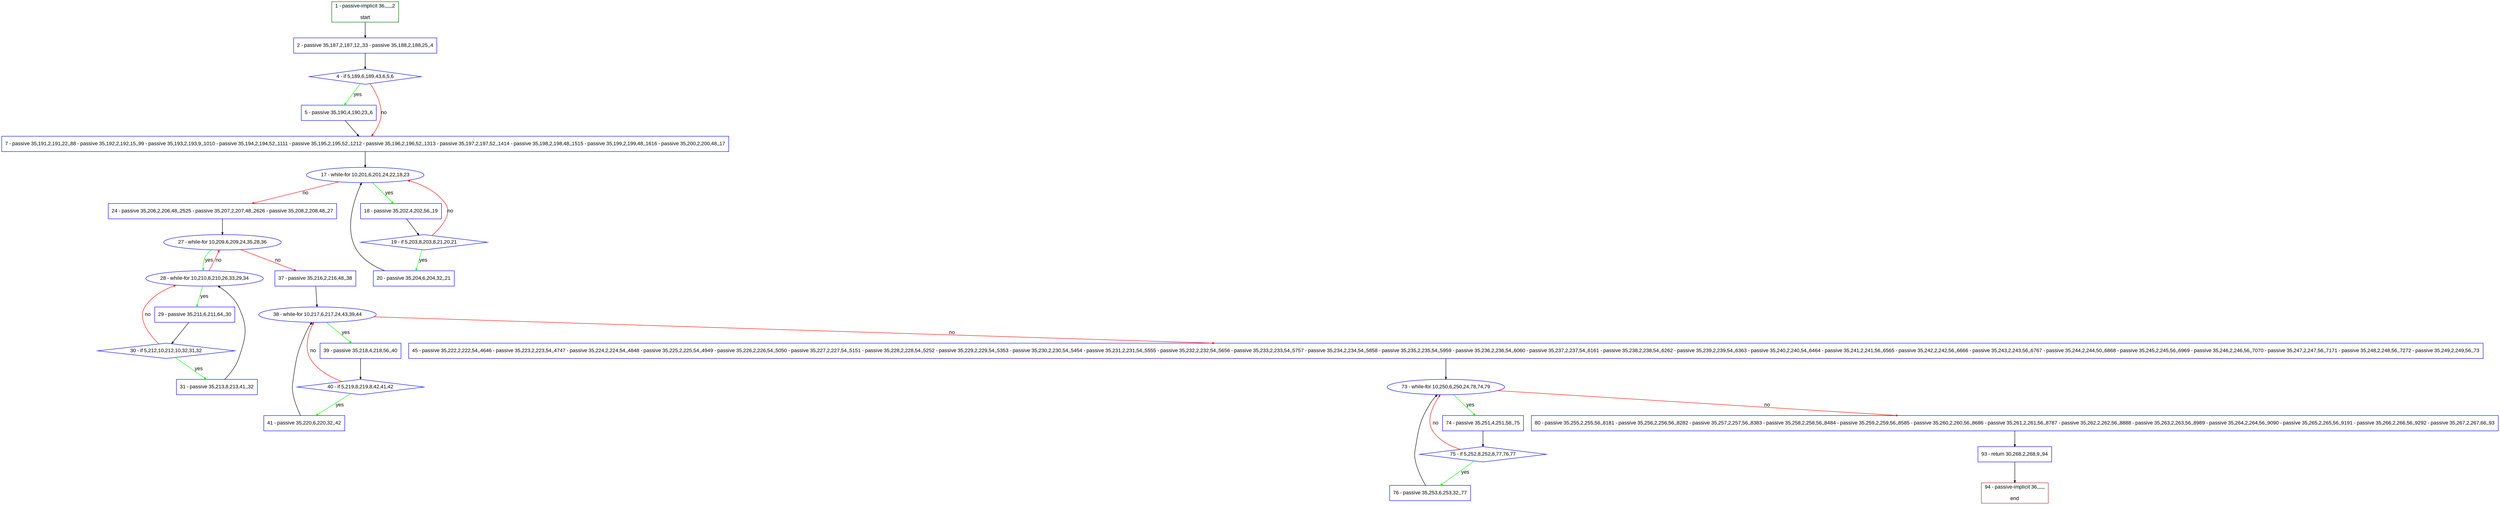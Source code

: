 digraph "" {
  graph [pack="true", label="", fontsize="12", packmode="clust", fontname="Arial", fillcolor="#FFFFCC", bgcolor="white", style="rounded,filled", compound="true"];
  node [node_initialized="no", label="", color="grey", fontsize="12", fillcolor="white", fontname="Arial", style="filled", shape="rectangle", compound="true", fixedsize="false"];
  edge [fontcolor="black", arrowhead="normal", arrowtail="none", arrowsize="0.5", ltail="", label="", color="black", fontsize="12", lhead="", fontname="Arial", dir="forward", compound="true"];
  __N1 [label="2 - passive 35,187,2,187,12,,33 - passive 35,188,2,188,25,,4", color="#0000ff", fillcolor="#ffffff", style="filled", shape="box"];
  __N2 [label="1 - passive-implicit 36,,,,,,2\n\nstart", color="#006400", fillcolor="#ffffff", style="filled", shape="box"];
  __N3 [label="4 - if 5,189,6,189,43,6,5,6", color="#0000ff", fillcolor="#ffffff", style="filled", shape="diamond"];
  __N4 [label="5 - passive 35,190,4,190,23,,6", color="#0000ff", fillcolor="#ffffff", style="filled", shape="box"];
  __N5 [label="7 - passive 35,191,2,191,22,,88 - passive 35,192,2,192,15,,99 - passive 35,193,2,193,9,,1010 - passive 35,194,2,194,52,,1111 - passive 35,195,2,195,52,,1212 - passive 35,196,2,196,52,,1313 - passive 35,197,2,197,52,,1414 - passive 35,198,2,198,48,,1515 - passive 35,199,2,199,48,,1616 - passive 35,200,2,200,48,,17", color="#0000ff", fillcolor="#ffffff", style="filled", shape="box"];
  __N6 [label="17 - while-for 10,201,6,201,24,22,18,23", color="#0000ff", fillcolor="#ffffff", style="filled", shape="oval"];
  __N7 [label="18 - passive 35,202,4,202,56,,19", color="#0000ff", fillcolor="#ffffff", style="filled", shape="box"];
  __N8 [label="24 - passive 35,206,2,206,48,,2525 - passive 35,207,2,207,48,,2626 - passive 35,208,2,208,48,,27", color="#0000ff", fillcolor="#ffffff", style="filled", shape="box"];
  __N9 [label="19 - if 5,203,8,203,8,21,20,21", color="#0000ff", fillcolor="#ffffff", style="filled", shape="diamond"];
  __N10 [label="20 - passive 35,204,6,204,32,,21", color="#0000ff", fillcolor="#ffffff", style="filled", shape="box"];
  __N11 [label="27 - while-for 10,209,6,209,24,35,28,36", color="#0000ff", fillcolor="#ffffff", style="filled", shape="oval"];
  __N12 [label="28 - while-for 10,210,8,210,26,33,29,34", color="#0000ff", fillcolor="#ffffff", style="filled", shape="oval"];
  __N13 [label="37 - passive 35,216,2,216,48,,38", color="#0000ff", fillcolor="#ffffff", style="filled", shape="box"];
  __N14 [label="29 - passive 35,211,6,211,64,,30", color="#0000ff", fillcolor="#ffffff", style="filled", shape="box"];
  __N15 [label="30 - if 5,212,10,212,10,32,31,32", color="#0000ff", fillcolor="#ffffff", style="filled", shape="diamond"];
  __N16 [label="31 - passive 35,213,8,213,41,,32", color="#0000ff", fillcolor="#ffffff", style="filled", shape="box"];
  __N17 [label="38 - while-for 10,217,6,217,24,43,39,44", color="#0000ff", fillcolor="#ffffff", style="filled", shape="oval"];
  __N18 [label="39 - passive 35,218,4,218,56,,40", color="#0000ff", fillcolor="#ffffff", style="filled", shape="box"];
  __N19 [label="45 - passive 35,222,2,222,54,,4646 - passive 35,223,2,223,54,,4747 - passive 35,224,2,224,54,,4848 - passive 35,225,2,225,54,,4949 - passive 35,226,2,226,54,,5050 - passive 35,227,2,227,54,,5151 - passive 35,228,2,228,54,,5252 - passive 35,229,2,229,54,,5353 - passive 35,230,2,230,54,,5454 - passive 35,231,2,231,54,,5555 - passive 35,232,2,232,54,,5656 - passive 35,233,2,233,54,,5757 - passive 35,234,2,234,54,,5858 - passive 35,235,2,235,54,,5959 - passive 35,236,2,236,54,,6060 - passive 35,237,2,237,54,,6161 - passive 35,238,2,238,54,,6262 - passive 35,239,2,239,54,,6363 - passive 35,240,2,240,54,,6464 - passive 35,241,2,241,56,,6565 - passive 35,242,2,242,56,,6666 - passive 35,243,2,243,56,,6767 - passive 35,244,2,244,50,,6868 - passive 35,245,2,245,56,,6969 - passive 35,246,2,246,56,,7070 - passive 35,247,2,247,56,,7171 - passive 35,248,2,248,56,,7272 - passive 35,249,2,249,56,,73", color="#0000ff", fillcolor="#ffffff", style="filled", shape="box"];
  __N20 [label="40 - if 5,219,8,219,8,42,41,42", color="#0000ff", fillcolor="#ffffff", style="filled", shape="diamond"];
  __N21 [label="41 - passive 35,220,6,220,32,,42", color="#0000ff", fillcolor="#ffffff", style="filled", shape="box"];
  __N22 [label="73 - while-for 10,250,6,250,24,78,74,79", color="#0000ff", fillcolor="#ffffff", style="filled", shape="oval"];
  __N23 [label="74 - passive 35,251,4,251,58,,75", color="#0000ff", fillcolor="#ffffff", style="filled", shape="box"];
  __N24 [label="80 - passive 35,255,2,255,56,,8181 - passive 35,256,2,256,56,,8282 - passive 35,257,2,257,56,,8383 - passive 35,258,2,258,56,,8484 - passive 35,259,2,259,56,,8585 - passive 35,260,2,260,56,,8686 - passive 35,261,2,261,56,,8787 - passive 35,262,2,262,56,,8888 - passive 35,263,2,263,56,,8989 - passive 35,264,2,264,56,,9090 - passive 35,265,2,265,56,,9191 - passive 35,266,2,266,56,,9292 - passive 35,267,2,267,66,,93", color="#0000ff", fillcolor="#ffffff", style="filled", shape="box"];
  __N25 [label="75 - if 5,252,8,252,8,77,76,77", color="#0000ff", fillcolor="#ffffff", style="filled", shape="diamond"];
  __N26 [label="76 - passive 35,253,6,253,32,,77", color="#0000ff", fillcolor="#ffffff", style="filled", shape="box"];
  __N27 [label="93 - return 30,268,2,268,9,,94", color="#0000ff", fillcolor="#ffffff", style="filled", shape="box"];
  __N28 [label="94 - passive-implicit 36,,,,,,\n\nend", color="#a52a2a", fillcolor="#ffffff", style="filled", shape="box"];
  __N2 -> __N1 [arrowhead="normal", arrowtail="none", color="#000000", label="", dir="forward"];
  __N1 -> __N3 [arrowhead="normal", arrowtail="none", color="#000000", label="", dir="forward"];
  __N3 -> __N4 [arrowhead="normal", arrowtail="none", color="#00ff00", label="yes", dir="forward"];
  __N3 -> __N5 [arrowhead="normal", arrowtail="none", color="#ff0000", label="no", dir="forward"];
  __N4 -> __N5 [arrowhead="normal", arrowtail="none", color="#000000", label="", dir="forward"];
  __N5 -> __N6 [arrowhead="normal", arrowtail="none", color="#000000", label="", dir="forward"];
  __N6 -> __N7 [arrowhead="normal", arrowtail="none", color="#00ff00", label="yes", dir="forward"];
  __N6 -> __N8 [arrowhead="normal", arrowtail="none", color="#ff0000", label="no", dir="forward"];
  __N7 -> __N9 [arrowhead="normal", arrowtail="none", color="#000000", label="", dir="forward"];
  __N9 -> __N6 [arrowhead="normal", arrowtail="none", color="#ff0000", label="no", dir="forward"];
  __N9 -> __N10 [arrowhead="normal", arrowtail="none", color="#00ff00", label="yes", dir="forward"];
  __N10 -> __N6 [arrowhead="normal", arrowtail="none", color="#000000", label="", dir="forward"];
  __N8 -> __N11 [arrowhead="normal", arrowtail="none", color="#000000", label="", dir="forward"];
  __N11 -> __N12 [arrowhead="normal", arrowtail="none", color="#00ff00", label="yes", dir="forward"];
  __N12 -> __N11 [arrowhead="normal", arrowtail="none", color="#ff0000", label="no", dir="forward"];
  __N11 -> __N13 [arrowhead="normal", arrowtail="none", color="#ff0000", label="no", dir="forward"];
  __N12 -> __N14 [arrowhead="normal", arrowtail="none", color="#00ff00", label="yes", dir="forward"];
  __N14 -> __N15 [arrowhead="normal", arrowtail="none", color="#000000", label="", dir="forward"];
  __N15 -> __N12 [arrowhead="normal", arrowtail="none", color="#ff0000", label="no", dir="forward"];
  __N15 -> __N16 [arrowhead="normal", arrowtail="none", color="#00ff00", label="yes", dir="forward"];
  __N16 -> __N12 [arrowhead="normal", arrowtail="none", color="#000000", label="", dir="forward"];
  __N13 -> __N17 [arrowhead="normal", arrowtail="none", color="#000000", label="", dir="forward"];
  __N17 -> __N18 [arrowhead="normal", arrowtail="none", color="#00ff00", label="yes", dir="forward"];
  __N17 -> __N19 [arrowhead="normal", arrowtail="none", color="#ff0000", label="no", dir="forward"];
  __N18 -> __N20 [arrowhead="normal", arrowtail="none", color="#000000", label="", dir="forward"];
  __N20 -> __N17 [arrowhead="normal", arrowtail="none", color="#ff0000", label="no", dir="forward"];
  __N20 -> __N21 [arrowhead="normal", arrowtail="none", color="#00ff00", label="yes", dir="forward"];
  __N21 -> __N17 [arrowhead="normal", arrowtail="none", color="#000000", label="", dir="forward"];
  __N19 -> __N22 [arrowhead="normal", arrowtail="none", color="#000000", label="", dir="forward"];
  __N22 -> __N23 [arrowhead="normal", arrowtail="none", color="#00ff00", label="yes", dir="forward"];
  __N22 -> __N24 [arrowhead="normal", arrowtail="none", color="#ff0000", label="no", dir="forward"];
  __N23 -> __N25 [arrowhead="normal", arrowtail="none", color="#000000", label="", dir="forward"];
  __N25 -> __N22 [arrowhead="normal", arrowtail="none", color="#ff0000", label="no", dir="forward"];
  __N25 -> __N26 [arrowhead="normal", arrowtail="none", color="#00ff00", label="yes", dir="forward"];
  __N26 -> __N22 [arrowhead="normal", arrowtail="none", color="#000000", label="", dir="forward"];
  __N24 -> __N27 [arrowhead="normal", arrowtail="none", color="#000000", label="", dir="forward"];
  __N27 -> __N28 [arrowhead="normal", arrowtail="none", color="#000000", label="", dir="forward"];
}
